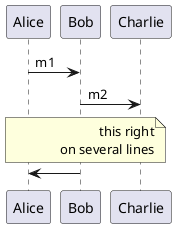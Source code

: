{
  "sha1": "9p71q5i7ydluh192pal8xe7befnnrl",
  "insertion": {
    "when": "2024-05-30T20:48:21.738Z",
    "url": "https://github.com/plantuml/plantuml/issues/134",
    "user": "plantuml@gmail.com"
  }
}
@startuml
skinparam noteTextAlignment right
Alice->Bob:m1
Bob->Charlie:m2
note across
this right
on several lines
end note
Bob->Alice
@enduml
